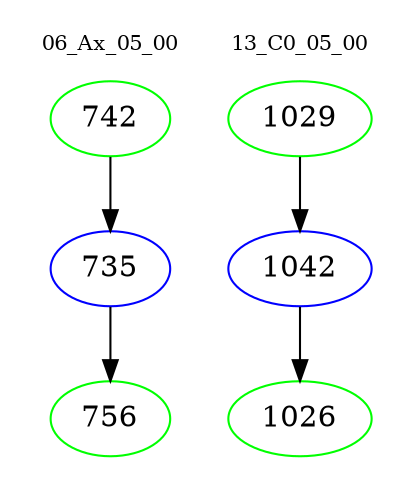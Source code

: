 digraph{
subgraph cluster_0 {
color = white
label = "06_Ax_05_00";
fontsize=10;
T0_742 [label="742", color="green"]
T0_742 -> T0_735 [color="black"]
T0_735 [label="735", color="blue"]
T0_735 -> T0_756 [color="black"]
T0_756 [label="756", color="green"]
}
subgraph cluster_1 {
color = white
label = "13_C0_05_00";
fontsize=10;
T1_1029 [label="1029", color="green"]
T1_1029 -> T1_1042 [color="black"]
T1_1042 [label="1042", color="blue"]
T1_1042 -> T1_1026 [color="black"]
T1_1026 [label="1026", color="green"]
}
}
